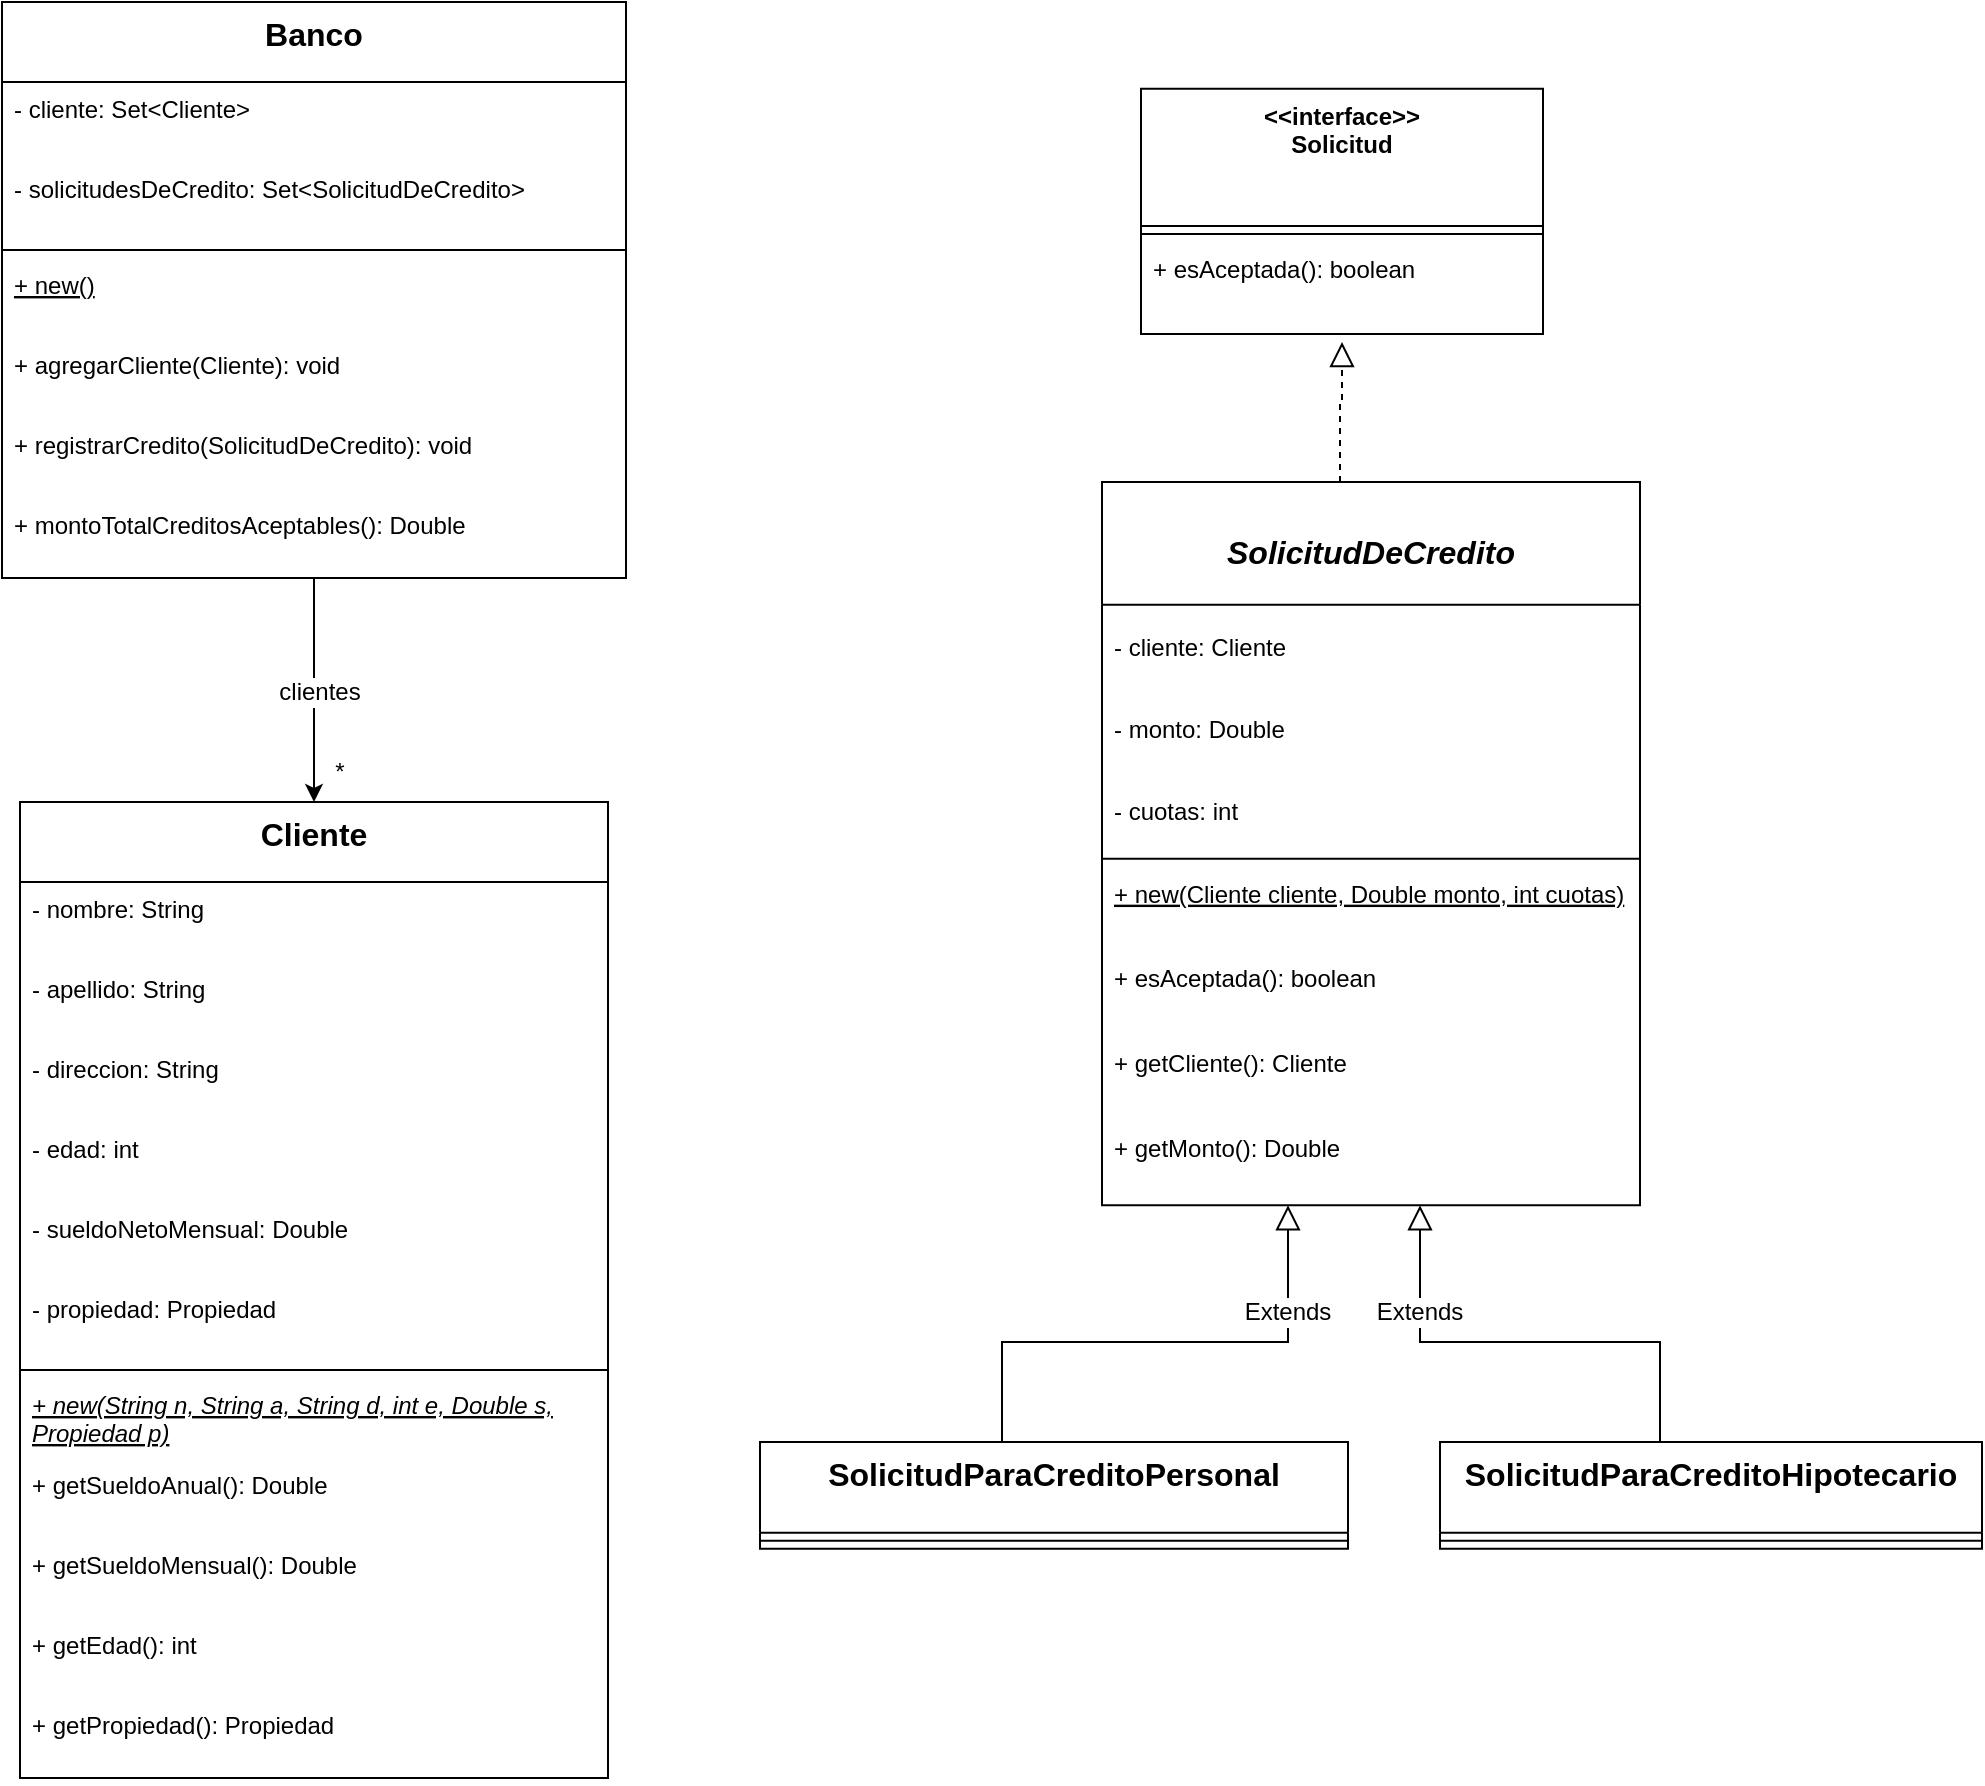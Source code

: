 <mxfile version="28.2.3">
  <diagram name="Página-1" id="gmmKJGZDJisU7WXLjgX8">
    <mxGraphModel dx="1689" dy="482" grid="1" gridSize="10" guides="1" tooltips="1" connect="1" arrows="1" fold="1" page="1" pageScale="1" pageWidth="827" pageHeight="1169" math="0" shadow="0">
      <root>
        <mxCell id="0" />
        <mxCell id="1" parent="0" />
        <mxCell id="Wz735K2adg3fwihp1_E6-96" style="edgeStyle=orthogonalEdgeStyle;rounded=0;orthogonalLoop=1;jettySize=auto;html=1;entryX=0.5;entryY=0;entryDx=0;entryDy=0;" edge="1" parent="1" source="2" target="7">
          <mxGeometry relative="1" as="geometry" />
        </mxCell>
        <mxCell id="2" value="Banco" style="swimlane;fontStyle=1;align=center;verticalAlign=top;childLayout=stackLayout;horizontal=1;startSize=40;horizontalStack=0;resizeParent=1;resizeParentMax=0;resizeLast=0;collapsible=0;marginBottom=0;fontSize=16;" parent="1" vertex="1">
          <mxGeometry x="-189" y="10" width="312" height="288" as="geometry" />
        </mxCell>
        <mxCell id="3" value="- cliente: Set&lt;Cliente&gt;" style="text;strokeColor=none;fillColor=none;align=left;verticalAlign=top;spacingLeft=4;spacingRight=4;overflow=hidden;rotatable=0;points=[[0,0.5],[1,0.5]];portConstraint=eastwest;" parent="2" vertex="1">
          <mxGeometry y="40" width="312" height="40" as="geometry" />
        </mxCell>
        <mxCell id="4" value="- solicitudesDeCredito: Set&lt;SolicitudDeCredito&gt;" style="text;strokeColor=none;fillColor=none;align=left;verticalAlign=top;spacingLeft=4;spacingRight=4;overflow=hidden;rotatable=0;points=[[0,0.5],[1,0.5]];portConstraint=eastwest;" parent="2" vertex="1">
          <mxGeometry y="80" width="312" height="40" as="geometry" />
        </mxCell>
        <mxCell id="5" style="line;strokeWidth=1;fillColor=none;align=left;verticalAlign=middle;spacingTop=-1;spacingLeft=3;spacingRight=3;rotatable=0;labelPosition=right;points=[];portConstraint=eastwest;strokeColor=inherit;" parent="2" vertex="1">
          <mxGeometry y="120" width="312" height="8" as="geometry" />
        </mxCell>
        <mxCell id="6" value="+ new()" style="text;strokeColor=none;fillColor=none;align=left;verticalAlign=top;spacingLeft=4;spacingRight=4;overflow=hidden;rotatable=0;points=[[0,0.5],[1,0.5]];portConstraint=eastwest;fontStyle=4" parent="2" vertex="1">
          <mxGeometry y="128" width="312" height="40" as="geometry" />
        </mxCell>
        <mxCell id="Wz735K2adg3fwihp1_E6-50" value="+ agregarCliente(Cliente): void" style="text;strokeColor=none;fillColor=none;align=left;verticalAlign=top;spacingLeft=4;spacingRight=4;overflow=hidden;rotatable=0;points=[[0,0.5],[1,0.5]];portConstraint=eastwest;" vertex="1" parent="2">
          <mxGeometry y="168" width="312" height="40" as="geometry" />
        </mxCell>
        <mxCell id="Wz735K2adg3fwihp1_E6-58" value="+ registrarCredito(SolicitudDeCredito): void" style="text;strokeColor=none;fillColor=none;align=left;verticalAlign=top;spacingLeft=4;spacingRight=4;overflow=hidden;rotatable=0;points=[[0,0.5],[1,0.5]];portConstraint=eastwest;" vertex="1" parent="2">
          <mxGeometry y="208" width="312" height="40" as="geometry" />
        </mxCell>
        <mxCell id="Wz735K2adg3fwihp1_E6-59" value="+ montoTotalCreditosAceptables(): Double" style="text;strokeColor=none;fillColor=none;align=left;verticalAlign=top;spacingLeft=4;spacingRight=4;overflow=hidden;rotatable=0;points=[[0,0.5],[1,0.5]];portConstraint=eastwest;" vertex="1" parent="2">
          <mxGeometry y="248" width="312" height="40" as="geometry" />
        </mxCell>
        <mxCell id="7" value="Cliente" style="swimlane;fontStyle=1;align=center;verticalAlign=top;childLayout=stackLayout;horizontal=1;startSize=40;horizontalStack=0;resizeParent=1;resizeParentMax=0;resizeLast=0;collapsible=0;marginBottom=0;fontSize=16;" parent="1" vertex="1">
          <mxGeometry x="-180" y="410" width="294" height="488" as="geometry" />
        </mxCell>
        <mxCell id="Wz735K2adg3fwihp1_E6-61" value="- nombre: String" style="text;strokeColor=none;fillColor=none;align=left;verticalAlign=top;spacingLeft=4;spacingRight=4;overflow=hidden;rotatable=0;points=[[0,0.5],[1,0.5]];portConstraint=eastwest;" vertex="1" parent="7">
          <mxGeometry y="40" width="294" height="40" as="geometry" />
        </mxCell>
        <mxCell id="Wz735K2adg3fwihp1_E6-63" value="- apellido: String" style="text;strokeColor=none;fillColor=none;align=left;verticalAlign=top;spacingLeft=4;spacingRight=4;overflow=hidden;rotatable=0;points=[[0,0.5],[1,0.5]];portConstraint=eastwest;" vertex="1" parent="7">
          <mxGeometry y="80" width="294" height="40" as="geometry" />
        </mxCell>
        <mxCell id="Wz735K2adg3fwihp1_E6-64" value="- direccion: String" style="text;strokeColor=none;fillColor=none;align=left;verticalAlign=top;spacingLeft=4;spacingRight=4;overflow=hidden;rotatable=0;points=[[0,0.5],[1,0.5]];portConstraint=eastwest;" vertex="1" parent="7">
          <mxGeometry y="120" width="294" height="40" as="geometry" />
        </mxCell>
        <mxCell id="Wz735K2adg3fwihp1_E6-65" value="- edad: int" style="text;strokeColor=none;fillColor=none;align=left;verticalAlign=top;spacingLeft=4;spacingRight=4;overflow=hidden;rotatable=0;points=[[0,0.5],[1,0.5]];portConstraint=eastwest;" vertex="1" parent="7">
          <mxGeometry y="160" width="294" height="40" as="geometry" />
        </mxCell>
        <mxCell id="Wz735K2adg3fwihp1_E6-66" value="- sueldoNetoMensual: Double" style="text;strokeColor=none;fillColor=none;align=left;verticalAlign=top;spacingLeft=4;spacingRight=4;overflow=hidden;rotatable=0;points=[[0,0.5],[1,0.5]];portConstraint=eastwest;" vertex="1" parent="7">
          <mxGeometry y="200" width="294" height="40" as="geometry" />
        </mxCell>
        <mxCell id="Wz735K2adg3fwihp1_E6-67" value="- propiedad: Propiedad" style="text;strokeColor=none;fillColor=none;align=left;verticalAlign=top;spacingLeft=4;spacingRight=4;overflow=hidden;rotatable=0;points=[[0,0.5],[1,0.5]];portConstraint=eastwest;" vertex="1" parent="7">
          <mxGeometry y="240" width="294" height="40" as="geometry" />
        </mxCell>
        <mxCell id="10" style="line;strokeWidth=1;fillColor=none;align=left;verticalAlign=middle;spacingTop=-1;spacingLeft=3;spacingRight=3;rotatable=0;labelPosition=right;points=[];portConstraint=eastwest;strokeColor=inherit;" parent="7" vertex="1">
          <mxGeometry y="280" width="294" height="8" as="geometry" />
        </mxCell>
        <mxCell id="11" value="+ new(String n, String a, String d, int e, Double s,&#xa;Propiedad p)" style="text;strokeColor=none;fillColor=none;align=left;verticalAlign=top;spacingLeft=4;spacingRight=4;overflow=hidden;rotatable=0;points=[[0,0.5],[1,0.5]];portConstraint=eastwest;fontStyle=6" parent="7" vertex="1">
          <mxGeometry y="288" width="294" height="40" as="geometry" />
        </mxCell>
        <mxCell id="Wz735K2adg3fwihp1_E6-68" value="+ getSueldoAnual(): Double" style="text;strokeColor=none;fillColor=none;align=left;verticalAlign=top;spacingLeft=4;spacingRight=4;overflow=hidden;rotatable=0;points=[[0,0.5],[1,0.5]];portConstraint=eastwest;" vertex="1" parent="7">
          <mxGeometry y="328" width="294" height="40" as="geometry" />
        </mxCell>
        <mxCell id="Wz735K2adg3fwihp1_E6-89" value="+ getSueldoMensual(): Double" style="text;strokeColor=none;fillColor=none;align=left;verticalAlign=top;spacingLeft=4;spacingRight=4;overflow=hidden;rotatable=0;points=[[0,0.5],[1,0.5]];portConstraint=eastwest;" vertex="1" parent="7">
          <mxGeometry y="368" width="294" height="40" as="geometry" />
        </mxCell>
        <mxCell id="Wz735K2adg3fwihp1_E6-90" value="+ getEdad(): int" style="text;strokeColor=none;fillColor=none;align=left;verticalAlign=top;spacingLeft=4;spacingRight=4;overflow=hidden;rotatable=0;points=[[0,0.5],[1,0.5]];portConstraint=eastwest;" vertex="1" parent="7">
          <mxGeometry y="408" width="294" height="40" as="geometry" />
        </mxCell>
        <mxCell id="Wz735K2adg3fwihp1_E6-91" value="+ getPropiedad(): Propiedad" style="text;strokeColor=none;fillColor=none;align=left;verticalAlign=top;spacingLeft=4;spacingRight=4;overflow=hidden;rotatable=0;points=[[0,0.5],[1,0.5]];portConstraint=eastwest;" vertex="1" parent="7">
          <mxGeometry y="448" width="294" height="40" as="geometry" />
        </mxCell>
        <mxCell id="12" value="&lt;&lt;interface&gt;&gt;&#xa;Solicitud" style="swimlane;fontStyle=1;align=center;verticalAlign=top;childLayout=stackLayout;horizontal=1;startSize=68.571;horizontalStack=0;resizeParent=1;resizeParentMax=0;resizeLast=0;collapsible=0;marginBottom=0;" parent="1" vertex="1">
          <mxGeometry x="380.5" y="53.43" width="201" height="122.571" as="geometry" />
        </mxCell>
        <mxCell id="14" style="line;strokeWidth=1;fillColor=none;align=left;verticalAlign=middle;spacingTop=-1;spacingLeft=3;spacingRight=3;rotatable=0;labelPosition=right;points=[];portConstraint=eastwest;strokeColor=inherit;" parent="12" vertex="1">
          <mxGeometry y="68.571" width="201" height="8" as="geometry" />
        </mxCell>
        <mxCell id="15" value="+ esAceptada(): boolean" style="text;strokeColor=none;fillColor=none;align=left;verticalAlign=top;spacingLeft=4;spacingRight=4;overflow=hidden;rotatable=0;points=[[0,0.5],[1,0.5]];portConstraint=eastwest;" parent="12" vertex="1">
          <mxGeometry y="76.571" width="201" height="46" as="geometry" />
        </mxCell>
        <mxCell id="Wz735K2adg3fwihp1_E6-42" style="edgeStyle=orthogonalEdgeStyle;rounded=0;orthogonalLoop=1;jettySize=auto;html=1;endArrow=block;endFill=0;endSize=10;dashed=1;" edge="1" parent="1" source="16">
          <mxGeometry relative="1" as="geometry">
            <mxPoint x="481" y="180" as="targetPoint" />
            <Array as="points">
              <mxPoint x="480" y="210" />
              <mxPoint x="481" y="210" />
            </Array>
          </mxGeometry>
        </mxCell>
        <mxCell id="16" value="&#xa;SolicitudDeCredito" style="swimlane;fontStyle=3;align=center;verticalAlign=top;childLayout=stackLayout;horizontal=1;startSize=61.333;horizontalStack=0;resizeParent=1;resizeParentMax=0;resizeLast=0;collapsible=0;marginBottom=0;fontSize=16;" parent="1" vertex="1">
          <mxGeometry x="361" y="250" width="269" height="361.653" as="geometry" />
        </mxCell>
        <mxCell id="Wz735K2adg3fwihp1_E6-43" value="- cliente: Cliente" style="text;strokeColor=none;fillColor=none;align=left;verticalAlign=middle;spacingLeft=4;spacingRight=4;overflow=hidden;rotatable=0;points=[[0,0.5],[1,0.5]];portConstraint=eastwest;" vertex="1" parent="16">
          <mxGeometry y="61.333" width="269" height="41" as="geometry" />
        </mxCell>
        <mxCell id="17" value="- monto: Double" style="text;strokeColor=none;fillColor=none;align=left;verticalAlign=middle;spacingLeft=4;spacingRight=4;overflow=hidden;rotatable=0;points=[[0,0.5],[1,0.5]];portConstraint=eastwest;fontSize=12;" parent="16" vertex="1">
          <mxGeometry y="102.333" width="269" height="41" as="geometry" />
        </mxCell>
        <mxCell id="18" value="- cuotas: int" style="text;strokeColor=none;fillColor=none;align=left;verticalAlign=middle;spacingLeft=4;spacingRight=4;overflow=hidden;rotatable=0;points=[[0,0.5],[1,0.5]];portConstraint=eastwest;" parent="16" vertex="1">
          <mxGeometry y="143.333" width="269" height="41" as="geometry" />
        </mxCell>
        <mxCell id="19" style="line;strokeWidth=1;fillColor=none;align=left;verticalAlign=middle;spacingTop=-1;spacingLeft=3;spacingRight=3;rotatable=0;labelPosition=right;points=[];portConstraint=eastwest;strokeColor=inherit;" parent="16" vertex="1">
          <mxGeometry y="184.333" width="269" height="8" as="geometry" />
        </mxCell>
        <mxCell id="Wz735K2adg3fwihp1_E6-46" value="+ new(Cliente cliente, Double monto, int cuotas)" style="text;strokeColor=none;fillColor=none;align=left;verticalAlign=top;spacingLeft=4;spacingRight=4;overflow=hidden;rotatable=0;points=[[0,0.5],[1,0.5]];portConstraint=eastwest;fontStyle=4" vertex="1" parent="16">
          <mxGeometry y="192.333" width="269" height="42.33" as="geometry" />
        </mxCell>
        <mxCell id="20" value="+ esAceptada(): boolean" style="text;strokeColor=none;fillColor=none;align=left;verticalAlign=top;spacingLeft=4;spacingRight=4;overflow=hidden;rotatable=0;points=[[0,0.5],[1,0.5]];portConstraint=eastwest;" parent="16" vertex="1">
          <mxGeometry y="234.663" width="269" height="42.33" as="geometry" />
        </mxCell>
        <mxCell id="Wz735K2adg3fwihp1_E6-45" value="+ getCliente(): Cliente" style="text;strokeColor=none;fillColor=none;align=left;verticalAlign=top;spacingLeft=4;spacingRight=4;overflow=hidden;rotatable=0;points=[[0,0.5],[1,0.5]];portConstraint=eastwest;" vertex="1" parent="16">
          <mxGeometry y="276.993" width="269" height="42.33" as="geometry" />
        </mxCell>
        <mxCell id="Wz735K2adg3fwihp1_E6-44" value="+ getMonto(): Double" style="text;strokeColor=none;fillColor=none;align=left;verticalAlign=top;spacingLeft=4;spacingRight=4;overflow=hidden;rotatable=0;points=[[0,0.5],[1,0.5]];portConstraint=eastwest;" vertex="1" parent="16">
          <mxGeometry y="319.323" width="269" height="42.33" as="geometry" />
        </mxCell>
        <mxCell id="Wz735K2adg3fwihp1_E6-48" style="edgeStyle=orthogonalEdgeStyle;rounded=0;orthogonalLoop=1;jettySize=auto;html=1;endArrow=block;endFill=0;endSize=10;" edge="1" parent="1">
          <mxGeometry relative="1" as="geometry">
            <mxPoint x="454.0" y="611.653" as="targetPoint" />
            <mxPoint x="311" y="730" as="sourcePoint" />
            <Array as="points">
              <mxPoint x="311" y="680" />
              <mxPoint x="454" y="680" />
            </Array>
          </mxGeometry>
        </mxCell>
        <mxCell id="21" value="SolicitudParaCreditoPersonal" style="swimlane;fontStyle=1;align=center;verticalAlign=top;childLayout=stackLayout;horizontal=1;startSize=45.333;horizontalStack=0;resizeParent=1;resizeParentMax=0;resizeLast=0;collapsible=0;marginBottom=0;fontSize=16;" parent="1" vertex="1">
          <mxGeometry x="190" y="730" width="294" height="53.333" as="geometry" />
        </mxCell>
        <mxCell id="23" style="line;strokeWidth=1;fillColor=none;align=left;verticalAlign=middle;spacingTop=-1;spacingLeft=3;spacingRight=3;rotatable=0;labelPosition=right;points=[];portConstraint=eastwest;strokeColor=inherit;" parent="21" vertex="1">
          <mxGeometry y="45.333" width="294" height="8" as="geometry" />
        </mxCell>
        <mxCell id="25" value="SolicitudParaCreditoHipotecario" style="swimlane;fontStyle=1;align=center;verticalAlign=top;childLayout=stackLayout;horizontal=1;startSize=45.333;horizontalStack=0;resizeParent=1;resizeParentMax=0;resizeLast=0;collapsible=0;marginBottom=0;fontSize=16;" parent="1" vertex="1">
          <mxGeometry x="530" y="730" width="271" height="53.333" as="geometry" />
        </mxCell>
        <mxCell id="27" style="line;strokeWidth=1;fillColor=none;align=left;verticalAlign=middle;spacingTop=-1;spacingLeft=3;spacingRight=3;rotatable=0;labelPosition=right;points=[];portConstraint=eastwest;strokeColor=inherit;" parent="25" vertex="1">
          <mxGeometry y="45.333" width="271" height="8" as="geometry" />
        </mxCell>
        <mxCell id="Wz735K2adg3fwihp1_E6-41" style="edgeStyle=orthogonalEdgeStyle;rounded=0;orthogonalLoop=1;jettySize=auto;html=1;entryX=0.651;entryY=1.004;entryDx=0;entryDy=0;entryPerimeter=0;endArrow=block;endFill=0;endSize=10;" edge="1" parent="1">
          <mxGeometry relative="1" as="geometry">
            <mxPoint x="668" y="730" as="sourcePoint" />
            <mxPoint x="520" y="611.653" as="targetPoint" />
            <Array as="points">
              <mxPoint x="640" y="730" />
              <mxPoint x="640" y="680" />
              <mxPoint x="520" y="680" />
            </Array>
          </mxGeometry>
        </mxCell>
        <mxCell id="Wz735K2adg3fwihp1_E6-51" value="Extends" style="text;html=1;align=center;verticalAlign=middle;whiteSpace=wrap;rounded=0;labelBackgroundColor=default;" vertex="1" parent="1">
          <mxGeometry x="424" y="650" width="60" height="30" as="geometry" />
        </mxCell>
        <mxCell id="Wz735K2adg3fwihp1_E6-52" value="Extends" style="text;html=1;align=center;verticalAlign=middle;whiteSpace=wrap;rounded=0;labelBackgroundColor=default;" vertex="1" parent="1">
          <mxGeometry x="490" y="650" width="60" height="30" as="geometry" />
        </mxCell>
        <mxCell id="Wz735K2adg3fwihp1_E6-97" value="clientes" style="text;html=1;align=center;verticalAlign=middle;whiteSpace=wrap;rounded=0;labelBackgroundColor=default;" vertex="1" parent="1">
          <mxGeometry x="-60" y="340" width="60" height="30" as="geometry" />
        </mxCell>
        <mxCell id="Wz735K2adg3fwihp1_E6-98" value="*" style="text;html=1;align=center;verticalAlign=middle;whiteSpace=wrap;rounded=0;labelBackgroundColor=none;" vertex="1" parent="1">
          <mxGeometry x="-50" y="380" width="60" height="30" as="geometry" />
        </mxCell>
      </root>
    </mxGraphModel>
  </diagram>
</mxfile>
